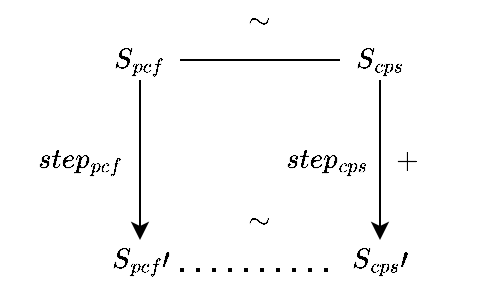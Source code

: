 <mxfile version="15.0.3" type="github">
  <diagram id="mWM2Um7yC8kH5mSZbikS" name="Page-1">
    <mxGraphModel dx="539" dy="301" grid="1" gridSize="10" guides="1" tooltips="1" connect="1" arrows="1" fold="1" page="1" pageScale="1" pageWidth="827" pageHeight="1169" math="1" shadow="0">
      <root>
        <mxCell id="0" />
        <mxCell id="1" parent="0" />
        <mxCell id="qcOtO-klVgc8njDElr95-3" value="" style="edgeStyle=orthogonalEdgeStyle;rounded=0;orthogonalLoop=1;jettySize=auto;html=1;" parent="1" source="qcOtO-klVgc8njDElr95-1" target="qcOtO-klVgc8njDElr95-2" edge="1">
          <mxGeometry relative="1" as="geometry" />
        </mxCell>
        <mxCell id="qcOtO-klVgc8njDElr95-1" value="$$S_{pcf}$$" style="text;html=1;strokeColor=none;fillColor=none;align=center;verticalAlign=middle;whiteSpace=wrap;rounded=0;" parent="1" vertex="1">
          <mxGeometry x="240" y="110" width="40" height="20" as="geometry" />
        </mxCell>
        <mxCell id="qcOtO-klVgc8njDElr95-2" value="$$S_{pcf}\prime$$" style="text;html=1;strokeColor=none;fillColor=none;align=center;verticalAlign=middle;whiteSpace=wrap;rounded=0;" parent="1" vertex="1">
          <mxGeometry x="240" y="210" width="40" height="20" as="geometry" />
        </mxCell>
        <mxCell id="qcOtO-klVgc8njDElr95-8" value="" style="edgeStyle=orthogonalEdgeStyle;rounded=0;orthogonalLoop=1;jettySize=auto;html=1;" parent="1" source="qcOtO-klVgc8njDElr95-4" target="qcOtO-klVgc8njDElr95-7" edge="1">
          <mxGeometry relative="1" as="geometry" />
        </mxCell>
        <mxCell id="qcOtO-klVgc8njDElr95-4" value="$$S_{cps}$$" style="text;html=1;strokeColor=none;fillColor=none;align=center;verticalAlign=middle;whiteSpace=wrap;rounded=0;" parent="1" vertex="1">
          <mxGeometry x="360" y="110" width="40" height="20" as="geometry" />
        </mxCell>
        <mxCell id="qcOtO-klVgc8njDElr95-6" value="" style="endArrow=none;html=1;exitX=1;exitY=0.5;exitDx=0;exitDy=0;entryX=0;entryY=0.5;entryDx=0;entryDy=0;" parent="1" source="qcOtO-klVgc8njDElr95-1" target="qcOtO-klVgc8njDElr95-4" edge="1">
          <mxGeometry width="50" height="50" relative="1" as="geometry">
            <mxPoint x="380" y="240" as="sourcePoint" />
            <mxPoint x="430" y="190" as="targetPoint" />
          </mxGeometry>
        </mxCell>
        <mxCell id="qcOtO-klVgc8njDElr95-7" value="$$S_{cps}\prime$$" style="text;html=1;strokeColor=none;fillColor=none;align=center;verticalAlign=middle;whiteSpace=wrap;rounded=0;" parent="1" vertex="1">
          <mxGeometry x="360" y="210" width="40" height="20" as="geometry" />
        </mxCell>
        <mxCell id="qcOtO-klVgc8njDElr95-9" value="" style="endArrow=none;dashed=1;html=1;dashPattern=1 3;strokeWidth=2;exitX=1;exitY=0.75;exitDx=0;exitDy=0;entryX=0;entryY=0.75;entryDx=0;entryDy=0;" parent="1" source="qcOtO-klVgc8njDElr95-2" target="qcOtO-klVgc8njDElr95-7" edge="1">
          <mxGeometry width="50" height="50" relative="1" as="geometry">
            <mxPoint x="380" y="240" as="sourcePoint" />
            <mxPoint x="430" y="190" as="targetPoint" />
          </mxGeometry>
        </mxCell>
        <mxCell id="qcOtO-klVgc8njDElr95-11" value="$$step_{pcf}$$" style="text;html=1;strokeColor=none;fillColor=none;align=center;verticalAlign=middle;whiteSpace=wrap;rounded=0;" parent="1" vertex="1">
          <mxGeometry x="210" y="160" width="40" height="20" as="geometry" />
        </mxCell>
        <mxCell id="qcOtO-klVgc8njDElr95-13" value="$$step_{cps}$$" style="text;html=1;strokeColor=none;fillColor=none;align=center;verticalAlign=middle;whiteSpace=wrap;rounded=0;" parent="1" vertex="1">
          <mxGeometry x="334" y="160" width="40" height="20" as="geometry" />
        </mxCell>
        <mxCell id="qcOtO-klVgc8njDElr95-14" value="$$+$$" style="text;html=1;strokeColor=none;fillColor=none;align=center;verticalAlign=middle;whiteSpace=wrap;rounded=0;" parent="1" vertex="1">
          <mxGeometry x="374" y="160" width="40" height="20" as="geometry" />
        </mxCell>
        <mxCell id="qcOtO-klVgc8njDElr95-15" value="$$\sim$$" style="text;html=1;strokeColor=none;fillColor=none;align=center;verticalAlign=middle;whiteSpace=wrap;rounded=0;" parent="1" vertex="1">
          <mxGeometry x="300" y="90" width="40" height="20" as="geometry" />
        </mxCell>
        <mxCell id="qcOtO-klVgc8njDElr95-16" value="$$\sim$$" style="text;html=1;strokeColor=none;fillColor=none;align=center;verticalAlign=middle;whiteSpace=wrap;rounded=0;" parent="1" vertex="1">
          <mxGeometry x="300" y="190" width="40" height="20" as="geometry" />
        </mxCell>
      </root>
    </mxGraphModel>
  </diagram>
</mxfile>
